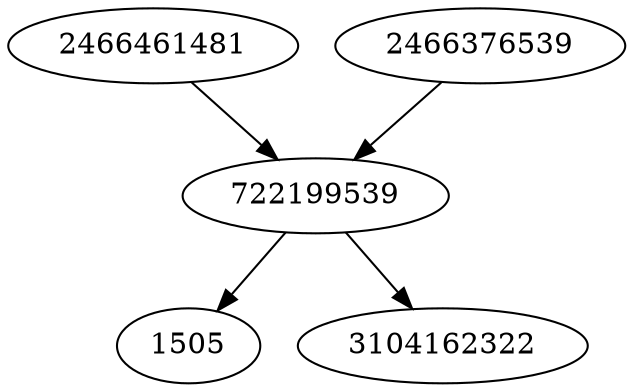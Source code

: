 strict digraph  {
1505;
2466461481;
3104162322;
722199539;
2466376539;
2466461481 -> 722199539;
722199539 -> 3104162322;
722199539 -> 1505;
2466376539 -> 722199539;
}
